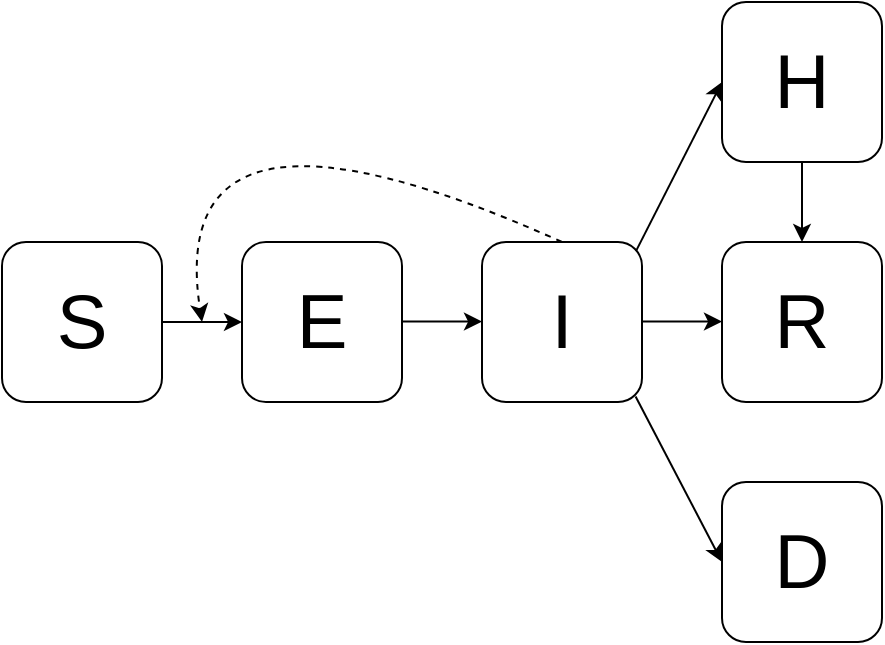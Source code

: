 <mxfile version="21.2.3" type="github">
  <diagram name="Page-1" id="PnGsgR3uqbwt5PGazdcQ">
    <mxGraphModel dx="420" dy="244" grid="1" gridSize="10" guides="1" tooltips="1" connect="1" arrows="1" fold="1" page="1" pageScale="1" pageWidth="850" pageHeight="1100" math="0" shadow="0">
      <root>
        <mxCell id="0" />
        <mxCell id="1" parent="0" />
        <mxCell id="QYXQ0NAk1vZaWFbEhmD4-1" value="&lt;font style=&quot;font-size: 38px;&quot;&gt;S&lt;/font&gt;" style="rounded=1;whiteSpace=wrap;html=1;" parent="1" vertex="1">
          <mxGeometry x="40" y="160" width="80" height="80" as="geometry" />
        </mxCell>
        <mxCell id="QYXQ0NAk1vZaWFbEhmD4-2" value="&lt;font style=&quot;font-size: 38px;&quot;&gt;E&lt;/font&gt;" style="rounded=1;whiteSpace=wrap;html=1;" parent="1" vertex="1">
          <mxGeometry x="160" y="160" width="80" height="80" as="geometry" />
        </mxCell>
        <mxCell id="QYXQ0NAk1vZaWFbEhmD4-3" value="&lt;font style=&quot;font-size: 38px;&quot;&gt;I&lt;/font&gt;" style="rounded=1;whiteSpace=wrap;html=1;" parent="1" vertex="1">
          <mxGeometry x="280" y="160" width="80" height="80" as="geometry" />
        </mxCell>
        <mxCell id="QYXQ0NAk1vZaWFbEhmD4-4" value="&lt;font style=&quot;font-size: 38px;&quot;&gt;H&lt;/font&gt;" style="rounded=1;whiteSpace=wrap;html=1;" parent="1" vertex="1">
          <mxGeometry x="400" y="40" width="80" height="80" as="geometry" />
        </mxCell>
        <mxCell id="QYXQ0NAk1vZaWFbEhmD4-5" value="&lt;font style=&quot;font-size: 38px;&quot;&gt;D&lt;/font&gt;" style="rounded=1;whiteSpace=wrap;html=1;" parent="1" vertex="1">
          <mxGeometry x="400" y="280" width="80" height="80" as="geometry" />
        </mxCell>
        <mxCell id="QYXQ0NAk1vZaWFbEhmD4-6" value="&lt;font style=&quot;font-size: 38px;&quot;&gt;R&lt;/font&gt;" style="rounded=1;whiteSpace=wrap;html=1;" parent="1" vertex="1">
          <mxGeometry x="400" y="160" width="80" height="80" as="geometry" />
        </mxCell>
        <mxCell id="QYXQ0NAk1vZaWFbEhmD4-7" value="" style="endArrow=classic;html=1;rounded=0;entryX=0;entryY=0.5;entryDx=0;entryDy=0;" parent="1" target="QYXQ0NAk1vZaWFbEhmD4-2" edge="1">
          <mxGeometry width="50" height="50" relative="1" as="geometry">
            <mxPoint x="120" y="200" as="sourcePoint" />
            <mxPoint x="170" y="150" as="targetPoint" />
          </mxGeometry>
        </mxCell>
        <mxCell id="QYXQ0NAk1vZaWFbEhmD4-9" value="" style="endArrow=classic;html=1;rounded=0;entryX=0;entryY=0.5;entryDx=0;entryDy=0;exitX=0.964;exitY=0.054;exitDx=0;exitDy=0;exitPerimeter=0;" parent="1" source="QYXQ0NAk1vZaWFbEhmD4-3" target="QYXQ0NAk1vZaWFbEhmD4-4" edge="1">
          <mxGeometry width="50" height="50" relative="1" as="geometry">
            <mxPoint x="360" y="160" as="sourcePoint" />
            <mxPoint x="400" y="170" as="targetPoint" />
          </mxGeometry>
        </mxCell>
        <mxCell id="QYXQ0NAk1vZaWFbEhmD4-10" value="" style="endArrow=classic;html=1;rounded=0;entryX=0;entryY=0.5;entryDx=0;entryDy=0;exitX=0.96;exitY=0.966;exitDx=0;exitDy=0;exitPerimeter=0;" parent="1" source="QYXQ0NAk1vZaWFbEhmD4-3" target="QYXQ0NAk1vZaWFbEhmD4-5" edge="1">
          <mxGeometry width="50" height="50" relative="1" as="geometry">
            <mxPoint x="360" y="240" as="sourcePoint" />
            <mxPoint x="400" y="240" as="targetPoint" />
          </mxGeometry>
        </mxCell>
        <mxCell id="QYXQ0NAk1vZaWFbEhmD4-11" value="" style="endArrow=classic;html=1;rounded=0;exitX=0.5;exitY=1;exitDx=0;exitDy=0;" parent="1" target="QYXQ0NAk1vZaWFbEhmD4-6" edge="1" source="QYXQ0NAk1vZaWFbEhmD4-4">
          <mxGeometry width="50" height="50" relative="1" as="geometry">
            <mxPoint x="480" y="119.8" as="sourcePoint" />
            <mxPoint x="520" y="119.8" as="targetPoint" />
          </mxGeometry>
        </mxCell>
        <mxCell id="QYXQ0NAk1vZaWFbEhmD4-13" value="" style="curved=1;endArrow=classic;html=1;rounded=0;dashed=1;" parent="1" edge="1">
          <mxGeometry width="50" height="50" relative="1" as="geometry">
            <mxPoint x="320" y="160" as="sourcePoint" />
            <mxPoint x="140" y="200" as="targetPoint" />
            <Array as="points">
              <mxPoint x="120" y="70" />
            </Array>
          </mxGeometry>
        </mxCell>
        <mxCell id="3Sm7nAwntf1OOg2hvrhw-3" value="" style="endArrow=classic;html=1;rounded=0;entryX=0;entryY=0.5;entryDx=0;entryDy=0;" edge="1" parent="1">
          <mxGeometry width="50" height="50" relative="1" as="geometry">
            <mxPoint x="360" y="199.8" as="sourcePoint" />
            <mxPoint x="400" y="199.8" as="targetPoint" />
          </mxGeometry>
        </mxCell>
        <mxCell id="3Sm7nAwntf1OOg2hvrhw-4" value="" style="endArrow=classic;html=1;rounded=0;entryX=0;entryY=0.5;entryDx=0;entryDy=0;" edge="1" parent="1">
          <mxGeometry width="50" height="50" relative="1" as="geometry">
            <mxPoint x="240" y="199.8" as="sourcePoint" />
            <mxPoint x="280" y="199.8" as="targetPoint" />
          </mxGeometry>
        </mxCell>
      </root>
    </mxGraphModel>
  </diagram>
</mxfile>
